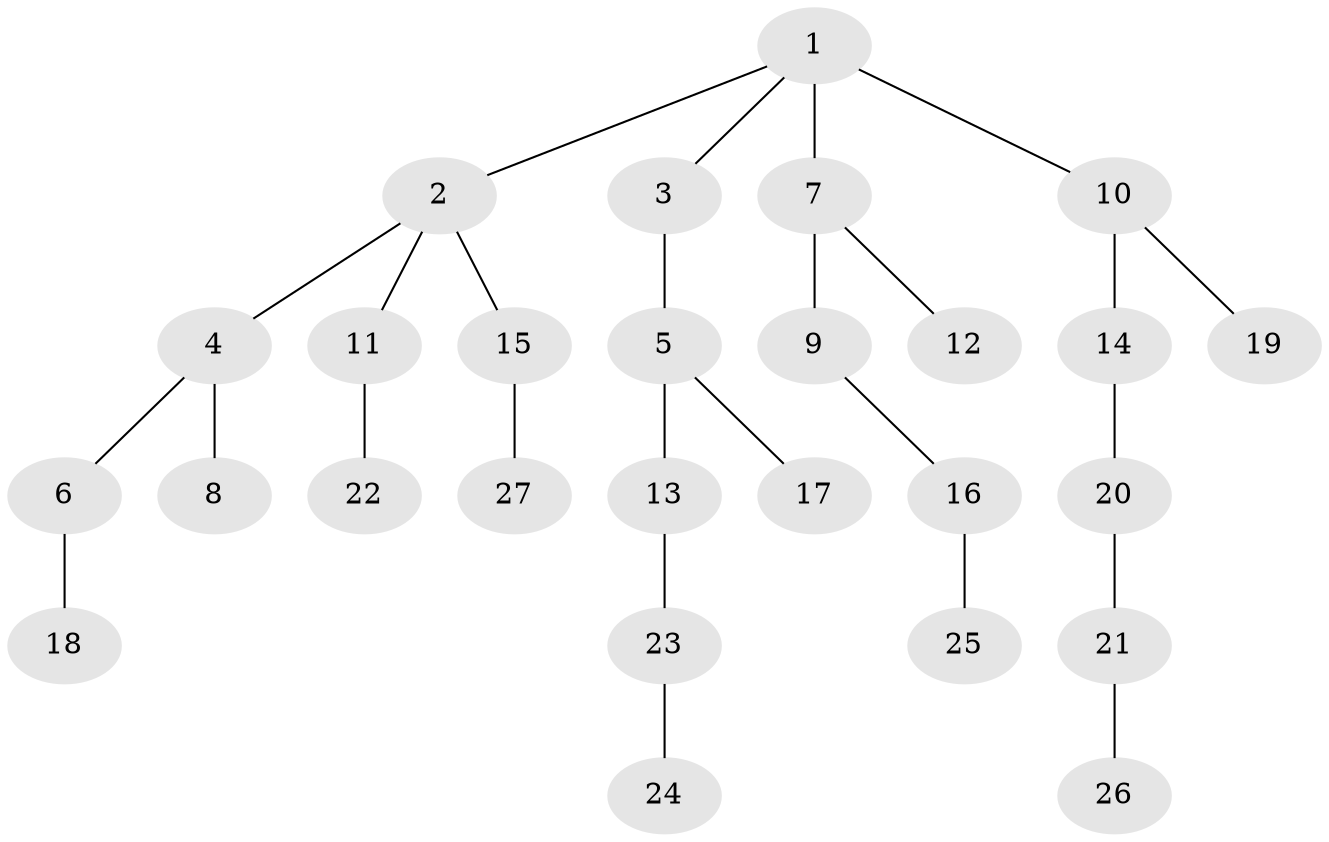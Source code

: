 // original degree distribution, {3: 0.16666666666666666, 5: 0.05555555555555555, 6: 0.018518518518518517, 2: 0.25925925925925924, 1: 0.48148148148148145, 4: 0.018518518518518517}
// Generated by graph-tools (version 1.1) at 2025/36/03/09/25 02:36:37]
// undirected, 27 vertices, 26 edges
graph export_dot {
graph [start="1"]
  node [color=gray90,style=filled];
  1;
  2;
  3;
  4;
  5;
  6;
  7;
  8;
  9;
  10;
  11;
  12;
  13;
  14;
  15;
  16;
  17;
  18;
  19;
  20;
  21;
  22;
  23;
  24;
  25;
  26;
  27;
  1 -- 2 [weight=1.0];
  1 -- 3 [weight=1.0];
  1 -- 7 [weight=3.0];
  1 -- 10 [weight=1.0];
  2 -- 4 [weight=1.0];
  2 -- 11 [weight=1.0];
  2 -- 15 [weight=1.0];
  3 -- 5 [weight=1.0];
  4 -- 6 [weight=1.0];
  4 -- 8 [weight=2.0];
  5 -- 13 [weight=2.0];
  5 -- 17 [weight=1.0];
  6 -- 18 [weight=1.0];
  7 -- 9 [weight=1.0];
  7 -- 12 [weight=1.0];
  9 -- 16 [weight=1.0];
  10 -- 14 [weight=1.0];
  10 -- 19 [weight=1.0];
  11 -- 22 [weight=1.0];
  13 -- 23 [weight=1.0];
  14 -- 20 [weight=1.0];
  15 -- 27 [weight=1.0];
  16 -- 25 [weight=1.0];
  20 -- 21 [weight=1.0];
  21 -- 26 [weight=1.0];
  23 -- 24 [weight=1.0];
}
